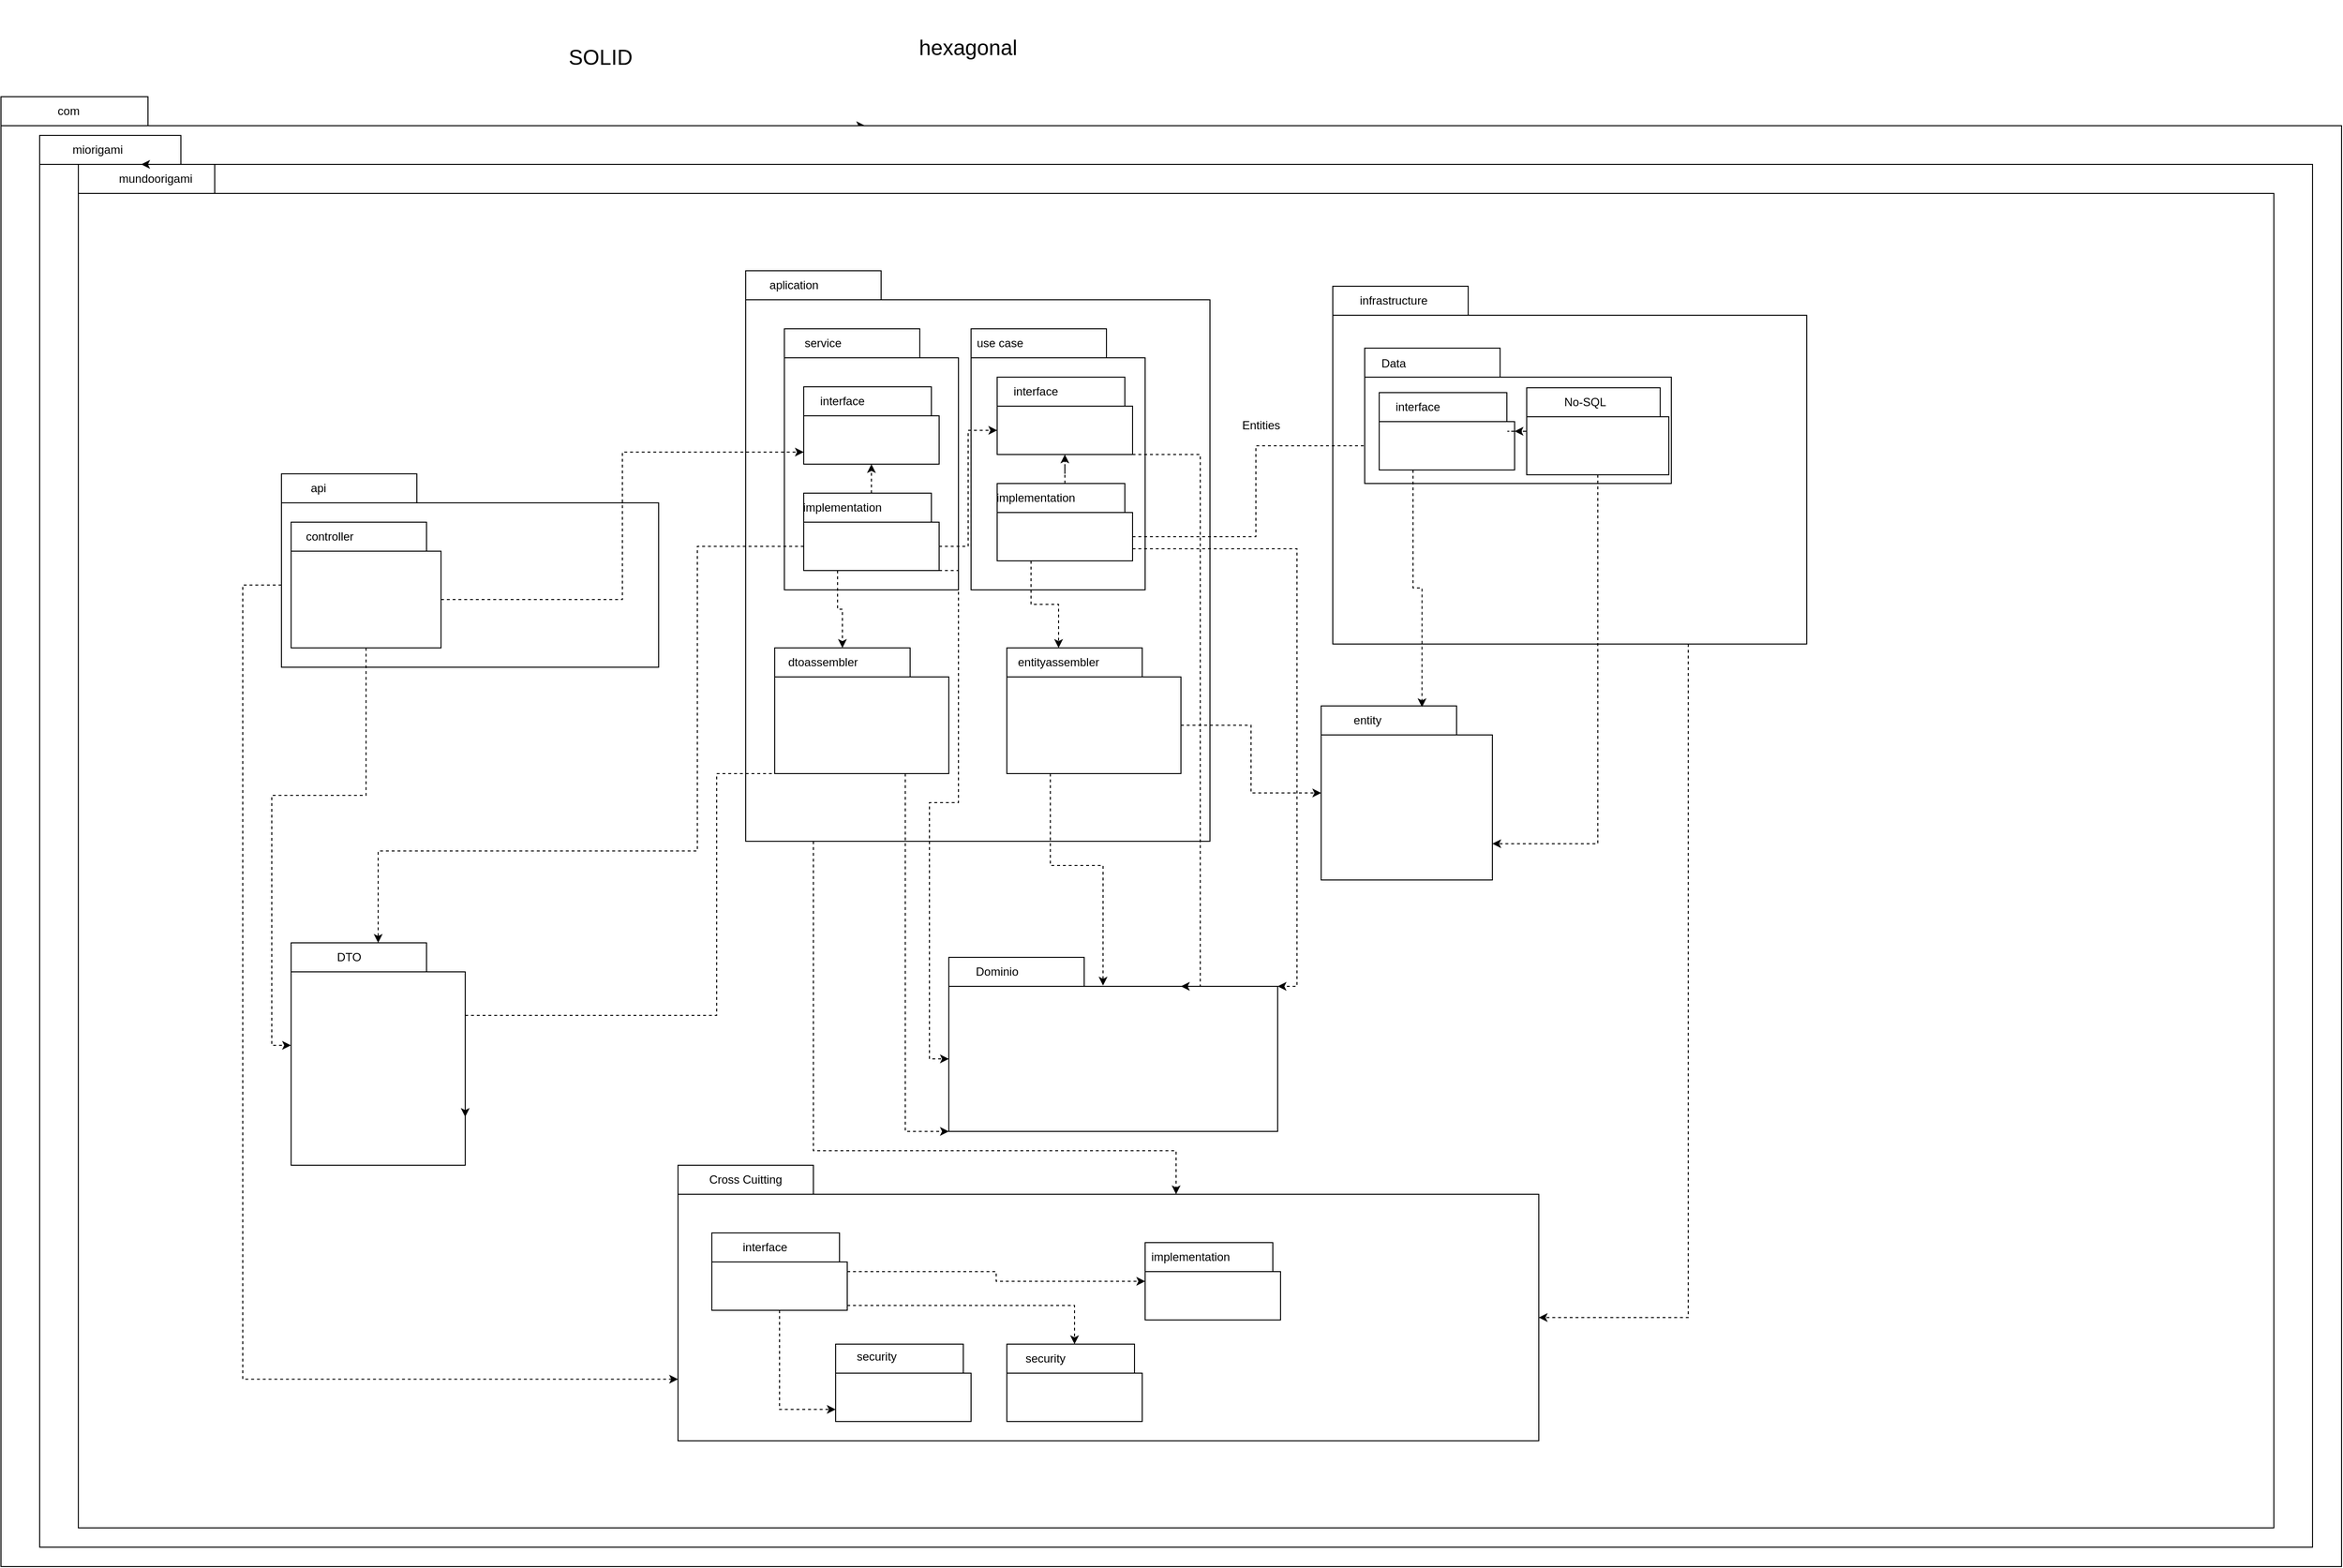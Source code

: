 <mxfile version="20.4.0" type="github" pages="2">
  <diagram id="njSuFOlGxyn5PJmG5m-q" name="diagrama de paquetes Back end">
    <mxGraphModel dx="4488" dy="2823" grid="1" gridSize="10" guides="1" tooltips="1" connect="1" arrows="1" fold="1" page="1" pageScale="1" pageWidth="827" pageHeight="1169" math="0" shadow="0">
      <root>
        <mxCell id="0" />
        <mxCell id="1" parent="0" />
        <mxCell id="4pJF7ue7lpUlPbhgmUZr-3" style="edgeStyle=orthogonalEdgeStyle;rounded=0;orthogonalLoop=1;jettySize=auto;html=1;dashed=1;" parent="1" edge="1">
          <mxGeometry relative="1" as="geometry">
            <mxPoint x="-226.5" y="-290" as="sourcePoint" />
            <mxPoint x="-146.5" y="-290" as="targetPoint" />
          </mxGeometry>
        </mxCell>
        <mxCell id="4pJF7ue7lpUlPbhgmUZr-6" value="Text" style="text;html=1;strokeColor=none;fillColor=none;align=center;verticalAlign=middle;whiteSpace=wrap;rounded=0;" parent="1" vertex="1">
          <mxGeometry x="160" y="120" width="60" height="30" as="geometry" />
        </mxCell>
        <mxCell id="4pJF7ue7lpUlPbhgmUZr-11" value="Mundo Origami" style="text;html=1;strokeColor=none;fillColor=none;align=center;verticalAlign=middle;whiteSpace=wrap;rounded=0;" parent="1" vertex="1">
          <mxGeometry x="-430" y="10" width="60" height="30" as="geometry" />
        </mxCell>
        <mxCell id="4pJF7ue7lpUlPbhgmUZr-12" style="edgeStyle=orthogonalEdgeStyle;rounded=0;orthogonalLoop=1;jettySize=auto;html=1;dashed=1;exitX=0;exitY=0;exitDx=390;exitDy=115;exitPerimeter=0;entryX=0;entryY=0;entryDx=0;entryDy=115;entryPerimeter=0;" parent="1" edge="1">
          <mxGeometry relative="1" as="geometry">
            <mxPoint x="243.5" y="-275" as="sourcePoint" />
            <mxPoint x="303.5" y="-275" as="targetPoint" />
          </mxGeometry>
        </mxCell>
        <mxCell id="FZhuZUUJ5nNlcM6EinAX-2" value="" style="shape=folder;fontStyle=1;spacingTop=10;tabWidth=130;tabHeight=30;tabPosition=left;html=1;" parent="1" vertex="1">
          <mxGeometry x="-1040" y="-320" width="2420" height="1520" as="geometry" />
        </mxCell>
        <mxCell id="FZhuZUUJ5nNlcM6EinAX-3" value="" style="shape=folder;fontStyle=1;spacingTop=10;tabWidth=130;tabHeight=30;tabPosition=left;html=1;" parent="1" vertex="1">
          <mxGeometry x="-1000" y="-280" width="2350" height="1460" as="geometry" />
        </mxCell>
        <mxCell id="FZhuZUUJ5nNlcM6EinAX-20" value="" style="shape=folder;fontStyle=1;spacingTop=10;tabWidth=130;tabHeight=30;tabPosition=left;html=1;" parent="1" vertex="1">
          <mxGeometry x="-960" y="-250" width="2270" height="1410" as="geometry" />
        </mxCell>
        <mxCell id="FZhuZUUJ5nNlcM6EinAX-21" value="com" style="text;html=1;strokeColor=none;fillColor=none;align=center;verticalAlign=middle;whiteSpace=wrap;rounded=0;" parent="1" vertex="1">
          <mxGeometry x="-1000" y="-320" width="60" height="30" as="geometry" />
        </mxCell>
        <mxCell id="FZhuZUUJ5nNlcM6EinAX-22" value="miorigami" style="text;html=1;strokeColor=none;fillColor=none;align=center;verticalAlign=middle;whiteSpace=wrap;rounded=0;" parent="1" vertex="1">
          <mxGeometry x="-970" y="-280" width="60" height="30" as="geometry" />
        </mxCell>
        <mxCell id="FZhuZUUJ5nNlcM6EinAX-23" value="mundoorigami" style="text;html=1;strokeColor=none;fillColor=none;align=center;verticalAlign=middle;whiteSpace=wrap;rounded=0;" parent="1" vertex="1">
          <mxGeometry x="-910" y="-250" width="60" height="30" as="geometry" />
        </mxCell>
        <mxCell id="z9Zerx-GnGTbIm3gAlhE-6" style="edgeStyle=orthogonalEdgeStyle;rounded=0;orthogonalLoop=1;jettySize=auto;html=1;exitX=0;exitY=0;exitDx=0;exitDy=115;exitPerimeter=0;entryX=0;entryY=0;entryDx=0;entryDy=221.25;entryPerimeter=0;dashed=1;" edge="1" parent="1" source="FZhuZUUJ5nNlcM6EinAX-28" target="B2iAS1njUcuaEuBR_V0X-24">
          <mxGeometry relative="1" as="geometry">
            <Array as="points">
              <mxPoint x="-790" y="185" />
              <mxPoint x="-790" y="1006" />
            </Array>
          </mxGeometry>
        </mxCell>
        <mxCell id="FZhuZUUJ5nNlcM6EinAX-28" value="" style="shape=folder;fontStyle=1;spacingTop=10;tabWidth=140;tabHeight=30;tabPosition=left;html=1;" parent="1" vertex="1">
          <mxGeometry x="-750" y="70" width="390" height="200" as="geometry" />
        </mxCell>
        <mxCell id="FZhuZUUJ5nNlcM6EinAX-29" value="api&amp;nbsp;" style="text;html=1;strokeColor=none;fillColor=none;align=center;verticalAlign=middle;whiteSpace=wrap;rounded=0;" parent="1" vertex="1">
          <mxGeometry x="-740" y="70" width="60" height="30" as="geometry" />
        </mxCell>
        <mxCell id="FZhuZUUJ5nNlcM6EinAX-30" value="" style="shape=folder;fontStyle=1;spacingTop=10;tabWidth=140;tabHeight=30;tabPosition=left;html=1;" parent="1" vertex="1">
          <mxGeometry x="-270" y="-140" width="480" height="590" as="geometry" />
        </mxCell>
        <mxCell id="z9Zerx-GnGTbIm3gAlhE-9" style="edgeStyle=orthogonalEdgeStyle;rounded=0;orthogonalLoop=1;jettySize=auto;html=1;exitX=0.75;exitY=1;exitDx=0;exitDy=0;exitPerimeter=0;entryX=0;entryY=0;entryDx=890;entryDy=157.5;entryPerimeter=0;dashed=1;" edge="1" parent="1" source="FZhuZUUJ5nNlcM6EinAX-31" target="B2iAS1njUcuaEuBR_V0X-24">
          <mxGeometry relative="1" as="geometry" />
        </mxCell>
        <mxCell id="FZhuZUUJ5nNlcM6EinAX-31" value="" style="shape=folder;fontStyle=1;spacingTop=10;tabWidth=140;tabHeight=30;tabPosition=left;html=1;" parent="1" vertex="1">
          <mxGeometry x="337" y="-124" width="490" height="370" as="geometry" />
        </mxCell>
        <mxCell id="FZhuZUUJ5nNlcM6EinAX-33" value="aplication" style="text;html=1;strokeColor=none;fillColor=none;align=center;verticalAlign=middle;whiteSpace=wrap;rounded=0;" parent="1" vertex="1">
          <mxGeometry x="-250" y="-140" width="60" height="30" as="geometry" />
        </mxCell>
        <mxCell id="Q-lflpS56EtilcvzjH1G-3" style="edgeStyle=orthogonalEdgeStyle;rounded=0;orthogonalLoop=1;jettySize=auto;html=1;exitX=0.5;exitY=1;exitDx=0;exitDy=0;exitPerimeter=0;entryX=-0.001;entryY=0.461;entryDx=0;entryDy=0;entryPerimeter=0;dashed=1;" parent="1" source="B2iAS1njUcuaEuBR_V0X-3" target="B2iAS1njUcuaEuBR_V0X-8" edge="1">
          <mxGeometry relative="1" as="geometry" />
        </mxCell>
        <mxCell id="B2iAS1njUcuaEuBR_V0X-3" value="" style="shape=folder;fontStyle=1;spacingTop=10;tabWidth=140;tabHeight=30;tabPosition=left;html=1;" parent="1" vertex="1">
          <mxGeometry x="-740" y="120" width="155" height="130" as="geometry" />
        </mxCell>
        <mxCell id="B2iAS1njUcuaEuBR_V0X-8" value="" style="shape=folder;fontStyle=1;spacingTop=10;tabWidth=140;tabHeight=30;tabPosition=left;html=1;" parent="1" vertex="1">
          <mxGeometry x="-740" y="555" width="180" height="230" as="geometry" />
        </mxCell>
        <mxCell id="B2iAS1njUcuaEuBR_V0X-9" value="DTO" style="text;html=1;strokeColor=none;fillColor=none;align=center;verticalAlign=middle;whiteSpace=wrap;rounded=0;" parent="1" vertex="1">
          <mxGeometry x="-710" y="555" width="60" height="30" as="geometry" />
        </mxCell>
        <mxCell id="B2iAS1njUcuaEuBR_V0X-10" value="" style="shape=folder;fontStyle=1;spacingTop=10;tabWidth=140;tabHeight=30;tabPosition=left;html=1;" parent="1" vertex="1">
          <mxGeometry x="-60" y="570" width="340" height="180" as="geometry" />
        </mxCell>
        <mxCell id="B2iAS1njUcuaEuBR_V0X-11" value="Dominio" style="text;html=1;strokeColor=none;fillColor=none;align=center;verticalAlign=middle;whiteSpace=wrap;rounded=0;" parent="1" vertex="1">
          <mxGeometry x="-40" y="570" width="60" height="30" as="geometry" />
        </mxCell>
        <mxCell id="B2iAS1njUcuaEuBR_V0X-14" value="infrastructure" style="text;html=1;strokeColor=none;fillColor=none;align=center;verticalAlign=middle;whiteSpace=wrap;rounded=0;" parent="1" vertex="1">
          <mxGeometry x="370" y="-124" width="60" height="30" as="geometry" />
        </mxCell>
        <mxCell id="B2iAS1njUcuaEuBR_V0X-17" value="" style="shape=folder;fontStyle=1;spacingTop=10;tabWidth=140;tabHeight=30;tabPosition=left;html=1;" parent="1" vertex="1">
          <mxGeometry x="-230" y="-80" width="180" height="270" as="geometry" />
        </mxCell>
        <mxCell id="B2iAS1njUcuaEuBR_V0X-18" value="" style="shape=folder;fontStyle=1;spacingTop=10;tabWidth=140;tabHeight=30;tabPosition=left;html=1;" parent="1" vertex="1">
          <mxGeometry x="-210" y="-20" width="140" height="80" as="geometry" />
        </mxCell>
        <mxCell id="Q-lflpS56EtilcvzjH1G-7" style="edgeStyle=orthogonalEdgeStyle;rounded=0;orthogonalLoop=1;jettySize=auto;html=1;exitX=0;exitY=0;exitDx=0;exitDy=55;exitPerimeter=0;dashed=1;" parent="1" source="B2iAS1njUcuaEuBR_V0X-19" target="B2iAS1njUcuaEuBR_V0X-8" edge="1">
          <mxGeometry relative="1" as="geometry">
            <Array as="points">
              <mxPoint x="-320" y="145" />
              <mxPoint x="-320" y="460" />
              <mxPoint x="-650" y="460" />
            </Array>
          </mxGeometry>
        </mxCell>
        <mxCell id="Q-lflpS56EtilcvzjH1G-11" style="edgeStyle=orthogonalEdgeStyle;rounded=0;orthogonalLoop=1;jettySize=auto;html=1;exitX=0.25;exitY=1;exitDx=0;exitDy=0;exitPerimeter=0;entryX=0.75;entryY=0;entryDx=0;entryDy=0;dashed=1;" parent="1" source="B2iAS1njUcuaEuBR_V0X-19" target="B2iAS1njUcuaEuBR_V0X-58" edge="1">
          <mxGeometry relative="1" as="geometry" />
        </mxCell>
        <mxCell id="Q-lflpS56EtilcvzjH1G-21" style="edgeStyle=orthogonalEdgeStyle;rounded=0;orthogonalLoop=1;jettySize=auto;html=1;exitX=0;exitY=0;exitDx=140;exitDy=80;exitPerimeter=0;entryX=0;entryY=0;entryDx=0;entryDy=105;entryPerimeter=0;dashed=1;" parent="1" source="B2iAS1njUcuaEuBR_V0X-19" target="B2iAS1njUcuaEuBR_V0X-10" edge="1">
          <mxGeometry relative="1" as="geometry">
            <Array as="points">
              <mxPoint x="-50" y="170" />
              <mxPoint x="-50" y="410" />
              <mxPoint x="-80" y="410" />
              <mxPoint x="-80" y="675" />
            </Array>
          </mxGeometry>
        </mxCell>
        <mxCell id="B2iAS1njUcuaEuBR_V0X-19" value="" style="shape=folder;fontStyle=1;spacingTop=10;tabWidth=140;tabHeight=30;tabPosition=left;html=1;" parent="1" vertex="1">
          <mxGeometry x="-210" y="90" width="140" height="80" as="geometry" />
        </mxCell>
        <mxCell id="B2iAS1njUcuaEuBR_V0X-20" value="interface" style="text;html=1;strokeColor=none;fillColor=none;align=center;verticalAlign=middle;whiteSpace=wrap;rounded=0;" parent="1" vertex="1">
          <mxGeometry x="-200" y="-20" width="60" height="30" as="geometry" />
        </mxCell>
        <mxCell id="B2iAS1njUcuaEuBR_V0X-21" value="service" style="text;html=1;strokeColor=none;fillColor=none;align=center;verticalAlign=middle;whiteSpace=wrap;rounded=0;" parent="1" vertex="1">
          <mxGeometry x="-220" y="-80" width="60" height="30" as="geometry" />
        </mxCell>
        <mxCell id="Q-lflpS56EtilcvzjH1G-18" style="edgeStyle=orthogonalEdgeStyle;rounded=0;orthogonalLoop=1;jettySize=auto;html=1;exitX=1;exitY=0;exitDx=0;exitDy=0;entryX=0.5;entryY=1;entryDx=0;entryDy=0;entryPerimeter=0;dashed=1;" parent="1" source="B2iAS1njUcuaEuBR_V0X-22" target="B2iAS1njUcuaEuBR_V0X-18" edge="1">
          <mxGeometry relative="1" as="geometry" />
        </mxCell>
        <mxCell id="B2iAS1njUcuaEuBR_V0X-22" value="implementation" style="text;html=1;strokeColor=none;fillColor=none;align=center;verticalAlign=middle;whiteSpace=wrap;rounded=0;" parent="1" vertex="1">
          <mxGeometry x="-200" y="90" width="60" height="30" as="geometry" />
        </mxCell>
        <mxCell id="B2iAS1njUcuaEuBR_V0X-23" value="controller&lt;span style=&quot;color: rgba(0, 0, 0, 0); font-family: monospace; font-size: 0px; text-align: start;&quot;&gt;%3CmxGraphModel%3E%3Croot%3E%3CmxCell%20id%3D%220%22%2F%3E%3CmxCell%20id%3D%221%22%20parent%3D%220%22%2F%3E%3CmxCell%20id%3D%222%22%20value%3D%22interface%22%20style%3D%22text%3Bhtml%3D1%3BstrokeColor%3Dnone%3BfillColor%3Dnone%3Balign%3Dcenter%3BverticalAlign%3Dmiddle%3BwhiteSpace%3Dwrap%3Brounded%3D0%3B%22%20vertex%3D%221%22%20parent%3D%221%22%3E%3CmxGeometry%20x%3D%22-190%22%20y%3D%22-20%22%20width%3D%2260%22%20height%3D%2230%22%20as%3D%22geometry%22%2F%3E%3C%2FmxCell%3E%3C%2Froot%3E%3C%2FmxGraphModel%3E&lt;/span&gt;" style="text;html=1;strokeColor=none;fillColor=none;align=center;verticalAlign=middle;whiteSpace=wrap;rounded=0;" parent="1" vertex="1">
          <mxGeometry x="-730" y="120" width="60" height="30" as="geometry" />
        </mxCell>
        <mxCell id="B2iAS1njUcuaEuBR_V0X-24" value="" style="shape=folder;fontStyle=1;spacingTop=10;tabWidth=140;tabHeight=30;tabPosition=left;html=1;" parent="1" vertex="1">
          <mxGeometry x="-340" y="785" width="890" height="285" as="geometry" />
        </mxCell>
        <mxCell id="B2iAS1njUcuaEuBR_V0X-25" value="Cross Cuitting" style="text;html=1;strokeColor=none;fillColor=none;align=center;verticalAlign=middle;whiteSpace=wrap;rounded=0;" parent="1" vertex="1">
          <mxGeometry x="-310" y="785" width="80" height="30" as="geometry" />
        </mxCell>
        <mxCell id="B2iAS1njUcuaEuBR_V0X-26" style="edgeStyle=orthogonalEdgeStyle;rounded=0;orthogonalLoop=1;jettySize=auto;html=1;exitX=0.5;exitY=0;exitDx=0;exitDy=0;entryX=0.25;entryY=0;entryDx=0;entryDy=0;" parent="1" source="FZhuZUUJ5nNlcM6EinAX-23" target="FZhuZUUJ5nNlcM6EinAX-23" edge="1">
          <mxGeometry relative="1" as="geometry" />
        </mxCell>
        <mxCell id="B2iAS1njUcuaEuBR_V0X-27" value="" style="shape=folder;fontStyle=1;spacingTop=10;tabWidth=140;tabHeight=30;tabPosition=left;html=1;" parent="1" vertex="1">
          <mxGeometry x="325" y="310" width="177" height="180" as="geometry" />
        </mxCell>
        <mxCell id="B2iAS1njUcuaEuBR_V0X-28" value="entity" style="text;html=1;strokeColor=none;fillColor=none;align=center;verticalAlign=middle;whiteSpace=wrap;rounded=0;" parent="1" vertex="1">
          <mxGeometry x="343" y="310" width="60" height="30" as="geometry" />
        </mxCell>
        <mxCell id="B2iAS1njUcuaEuBR_V0X-34" value="" style="shape=folder;fontStyle=1;spacingTop=10;tabWidth=140;tabHeight=30;tabPosition=left;html=1;" parent="1" vertex="1">
          <mxGeometry x="-37" y="-80" width="180" height="270" as="geometry" />
        </mxCell>
        <mxCell id="B2iAS1njUcuaEuBR_V0X-35" value="use case" style="text;html=1;strokeColor=none;fillColor=none;align=center;verticalAlign=middle;whiteSpace=wrap;rounded=0;" parent="1" vertex="1">
          <mxGeometry x="-37" y="-80" width="60" height="30" as="geometry" />
        </mxCell>
        <mxCell id="Q-lflpS56EtilcvzjH1G-20" style="edgeStyle=orthogonalEdgeStyle;rounded=0;orthogonalLoop=1;jettySize=auto;html=1;exitX=0;exitY=0;exitDx=140;exitDy=80;exitPerimeter=0;entryX=0;entryY=0;entryDx=240;entryDy=30;entryPerimeter=0;dashed=1;" parent="1" source="B2iAS1njUcuaEuBR_V0X-36" target="B2iAS1njUcuaEuBR_V0X-10" edge="1">
          <mxGeometry relative="1" as="geometry">
            <Array as="points">
              <mxPoint x="200" y="50" />
              <mxPoint x="200" y="600" />
            </Array>
          </mxGeometry>
        </mxCell>
        <mxCell id="B2iAS1njUcuaEuBR_V0X-36" value="" style="shape=folder;fontStyle=1;spacingTop=10;tabWidth=140;tabHeight=30;tabPosition=left;html=1;" parent="1" vertex="1">
          <mxGeometry x="-10" y="-30" width="140" height="80" as="geometry" />
        </mxCell>
        <mxCell id="Q-lflpS56EtilcvzjH1G-12" style="edgeStyle=orthogonalEdgeStyle;rounded=0;orthogonalLoop=1;jettySize=auto;html=1;exitX=0;exitY=0;exitDx=140;exitDy=55;exitPerimeter=0;entryX=0;entryY=0;entryDx=0;entryDy=55;entryPerimeter=0;dashed=1;" parent="1" source="B2iAS1njUcuaEuBR_V0X-37" target="B2iAS1njUcuaEuBR_V0X-45" edge="1">
          <mxGeometry relative="1" as="geometry" />
        </mxCell>
        <mxCell id="Q-lflpS56EtilcvzjH1G-14" style="edgeStyle=orthogonalEdgeStyle;rounded=0;orthogonalLoop=1;jettySize=auto;html=1;exitX=0.25;exitY=1;exitDx=0;exitDy=0;exitPerimeter=0;dashed=1;entryX=0.5;entryY=0;entryDx=0;entryDy=0;" parent="1" source="B2iAS1njUcuaEuBR_V0X-37" target="B2iAS1njUcuaEuBR_V0X-59" edge="1">
          <mxGeometry relative="1" as="geometry" />
        </mxCell>
        <mxCell id="Q-lflpS56EtilcvzjH1G-17" style="edgeStyle=orthogonalEdgeStyle;rounded=0;orthogonalLoop=1;jettySize=auto;html=1;exitX=0;exitY=0;exitDx=70;exitDy=0;exitPerimeter=0;dashed=1;" parent="1" source="B2iAS1njUcuaEuBR_V0X-37" target="B2iAS1njUcuaEuBR_V0X-36" edge="1">
          <mxGeometry relative="1" as="geometry" />
        </mxCell>
        <mxCell id="Q-lflpS56EtilcvzjH1G-22" style="edgeStyle=orthogonalEdgeStyle;rounded=0;orthogonalLoop=1;jettySize=auto;html=1;exitX=0;exitY=0;exitDx=140;exitDy=67.5;exitPerimeter=0;entryX=0;entryY=0;entryDx=340;entryDy=30;entryPerimeter=0;dashed=1;" parent="1" source="B2iAS1njUcuaEuBR_V0X-37" target="B2iAS1njUcuaEuBR_V0X-10" edge="1">
          <mxGeometry relative="1" as="geometry" />
        </mxCell>
        <mxCell id="B2iAS1njUcuaEuBR_V0X-37" value="" style="shape=folder;fontStyle=1;spacingTop=10;tabWidth=140;tabHeight=30;tabPosition=left;html=1;" parent="1" vertex="1">
          <mxGeometry x="-10" y="80" width="140" height="80" as="geometry" />
        </mxCell>
        <mxCell id="B2iAS1njUcuaEuBR_V0X-38" value="interface" style="text;html=1;strokeColor=none;fillColor=none;align=center;verticalAlign=middle;whiteSpace=wrap;rounded=0;" parent="1" vertex="1">
          <mxGeometry y="-30" width="60" height="30" as="geometry" />
        </mxCell>
        <mxCell id="B2iAS1njUcuaEuBR_V0X-39" value="implementation" style="text;html=1;strokeColor=none;fillColor=none;align=center;verticalAlign=middle;whiteSpace=wrap;rounded=0;" parent="1" vertex="1">
          <mxGeometry y="80" width="60" height="30" as="geometry" />
        </mxCell>
        <mxCell id="B2iAS1njUcuaEuBR_V0X-44" value="" style="shape=folder;fontStyle=1;spacingTop=10;tabWidth=140;tabHeight=30;tabPosition=left;html=1;" parent="1" vertex="1">
          <mxGeometry x="370" y="-60" width="317" height="140" as="geometry" />
        </mxCell>
        <mxCell id="Q-lflpS56EtilcvzjH1G-24" style="edgeStyle=orthogonalEdgeStyle;rounded=0;orthogonalLoop=1;jettySize=auto;html=1;exitX=0.25;exitY=1;exitDx=0;exitDy=0;exitPerimeter=0;entryX=0.589;entryY=0.007;entryDx=0;entryDy=0;entryPerimeter=0;dashed=1;" parent="1" source="B2iAS1njUcuaEuBR_V0X-45" target="B2iAS1njUcuaEuBR_V0X-27" edge="1">
          <mxGeometry relative="1" as="geometry" />
        </mxCell>
        <mxCell id="B2iAS1njUcuaEuBR_V0X-45" value="" style="shape=folder;fontStyle=1;spacingTop=10;tabWidth=140;tabHeight=30;tabPosition=left;html=1;" parent="1" vertex="1">
          <mxGeometry x="385" y="-14" width="140" height="80" as="geometry" />
        </mxCell>
        <mxCell id="B2iAS1njUcuaEuBR_V0X-46" value="interface" style="text;html=1;strokeColor=none;fillColor=none;align=center;verticalAlign=middle;whiteSpace=wrap;rounded=0;" parent="1" vertex="1">
          <mxGeometry x="395" y="-14" width="60" height="30" as="geometry" />
        </mxCell>
        <mxCell id="Q-lflpS56EtilcvzjH1G-16" style="edgeStyle=orthogonalEdgeStyle;rounded=0;orthogonalLoop=1;jettySize=auto;html=1;exitX=0;exitY=0;exitDx=0;exitDy=45;exitPerimeter=0;dashed=1;" parent="1" source="B2iAS1njUcuaEuBR_V0X-47" target="B2iAS1njUcuaEuBR_V0X-45" edge="1">
          <mxGeometry relative="1" as="geometry" />
        </mxCell>
        <mxCell id="Q-lflpS56EtilcvzjH1G-27" style="edgeStyle=orthogonalEdgeStyle;rounded=0;orthogonalLoop=1;jettySize=auto;html=1;exitX=0.5;exitY=1;exitDx=0;exitDy=0;exitPerimeter=0;entryX=0;entryY=0;entryDx=177;entryDy=142.5;entryPerimeter=0;dashed=1;" parent="1" source="B2iAS1njUcuaEuBR_V0X-47" target="B2iAS1njUcuaEuBR_V0X-27" edge="1">
          <mxGeometry relative="1" as="geometry" />
        </mxCell>
        <mxCell id="B2iAS1njUcuaEuBR_V0X-47" value="" style="shape=folder;fontStyle=1;spacingTop=10;tabWidth=140;tabHeight=30;tabPosition=left;html=1;" parent="1" vertex="1">
          <mxGeometry x="537.5" y="-19" width="147" height="90" as="geometry" />
        </mxCell>
        <mxCell id="B2iAS1njUcuaEuBR_V0X-48" value="No-SQL" style="text;html=1;strokeColor=none;fillColor=none;align=center;verticalAlign=middle;whiteSpace=wrap;rounded=0;" parent="1" vertex="1">
          <mxGeometry x="567.5" y="-19" width="60" height="30" as="geometry" />
        </mxCell>
        <mxCell id="B2iAS1njUcuaEuBR_V0X-49" value="Data" style="text;html=1;strokeColor=none;fillColor=none;align=center;verticalAlign=middle;whiteSpace=wrap;rounded=0;" parent="1" vertex="1">
          <mxGeometry x="370" y="-59" width="60" height="30" as="geometry" />
        </mxCell>
        <mxCell id="B2iAS1njUcuaEuBR_V0X-50" value="" style="shape=folder;fontStyle=1;spacingTop=10;tabWidth=140;tabHeight=30;tabPosition=left;html=1;" parent="1" vertex="1">
          <mxGeometry x="-177" y="970" width="140" height="80" as="geometry" />
        </mxCell>
        <mxCell id="B2iAS1njUcuaEuBR_V0X-51" value="security" style="text;html=1;strokeColor=none;fillColor=none;align=center;verticalAlign=middle;whiteSpace=wrap;rounded=0;" parent="1" vertex="1">
          <mxGeometry x="-167" y="970" width="65" height="25" as="geometry" />
        </mxCell>
        <mxCell id="B2iAS1njUcuaEuBR_V0X-52" value="" style="shape=folder;fontStyle=1;spacingTop=10;tabWidth=140;tabHeight=30;tabPosition=left;html=1;" parent="1" vertex="1">
          <mxGeometry x="143" y="865" width="140" height="80" as="geometry" />
        </mxCell>
        <mxCell id="B2iAS1njUcuaEuBR_V0X-53" value="implementation" style="text;html=1;strokeColor=none;fillColor=none;align=center;verticalAlign=middle;whiteSpace=wrap;rounded=0;" parent="1" vertex="1">
          <mxGeometry x="160" y="865" width="60" height="30" as="geometry" />
        </mxCell>
        <mxCell id="z9Zerx-GnGTbIm3gAlhE-3" style="edgeStyle=orthogonalEdgeStyle;rounded=0;orthogonalLoop=1;jettySize=auto;html=1;dashed=1;" edge="1" parent="1" source="B2iAS1njUcuaEuBR_V0X-54" target="B2iAS1njUcuaEuBR_V0X-52">
          <mxGeometry relative="1" as="geometry" />
        </mxCell>
        <mxCell id="z9Zerx-GnGTbIm3gAlhE-4" style="edgeStyle=orthogonalEdgeStyle;rounded=0;orthogonalLoop=1;jettySize=auto;html=1;entryX=0;entryY=0;entryDx=0;entryDy=67.5;entryPerimeter=0;dashed=1;" edge="1" parent="1" source="B2iAS1njUcuaEuBR_V0X-54" target="B2iAS1njUcuaEuBR_V0X-50">
          <mxGeometry relative="1" as="geometry" />
        </mxCell>
        <mxCell id="z9Zerx-GnGTbIm3gAlhE-5" style="edgeStyle=orthogonalEdgeStyle;rounded=0;orthogonalLoop=1;jettySize=auto;html=1;dashed=1;" edge="1" parent="1" source="B2iAS1njUcuaEuBR_V0X-54" target="z9Zerx-GnGTbIm3gAlhE-1">
          <mxGeometry relative="1" as="geometry">
            <Array as="points">
              <mxPoint x="70" y="930" />
            </Array>
          </mxGeometry>
        </mxCell>
        <mxCell id="B2iAS1njUcuaEuBR_V0X-54" value="" style="shape=folder;fontStyle=1;spacingTop=10;tabWidth=140;tabHeight=30;tabPosition=left;html=1;" parent="1" vertex="1">
          <mxGeometry x="-305" y="855" width="140" height="80" as="geometry" />
        </mxCell>
        <mxCell id="B2iAS1njUcuaEuBR_V0X-55" value="interface" style="text;html=1;strokeColor=none;fillColor=none;align=center;verticalAlign=middle;whiteSpace=wrap;rounded=0;" parent="1" vertex="1">
          <mxGeometry x="-280" y="855" width="60" height="30" as="geometry" />
        </mxCell>
        <mxCell id="Q-lflpS56EtilcvzjH1G-8" style="edgeStyle=orthogonalEdgeStyle;rounded=0;orthogonalLoop=1;jettySize=auto;html=1;exitX=0.25;exitY=1;exitDx=0;exitDy=0;exitPerimeter=0;entryX=0;entryY=0;entryDx=180;entryDy=180;entryPerimeter=0;dashed=1;" parent="1" source="B2iAS1njUcuaEuBR_V0X-56" target="B2iAS1njUcuaEuBR_V0X-8" edge="1">
          <mxGeometry relative="1" as="geometry">
            <Array as="points">
              <mxPoint x="-300" y="380" />
              <mxPoint x="-300" y="630" />
              <mxPoint x="-560" y="630" />
            </Array>
          </mxGeometry>
        </mxCell>
        <mxCell id="Q-lflpS56EtilcvzjH1G-9" style="edgeStyle=orthogonalEdgeStyle;rounded=0;orthogonalLoop=1;jettySize=auto;html=1;entryX=0;entryY=0;entryDx=515;entryDy=30;entryPerimeter=0;dashed=1;" parent="1" source="FZhuZUUJ5nNlcM6EinAX-30" target="B2iAS1njUcuaEuBR_V0X-24" edge="1">
          <mxGeometry relative="1" as="geometry">
            <Array as="points">
              <mxPoint x="-200" y="770" />
              <mxPoint x="175" y="770" />
            </Array>
          </mxGeometry>
        </mxCell>
        <mxCell id="Q-lflpS56EtilcvzjH1G-10" style="edgeStyle=orthogonalEdgeStyle;rounded=0;orthogonalLoop=1;jettySize=auto;html=1;exitX=0.75;exitY=1;exitDx=0;exitDy=0;exitPerimeter=0;entryX=0;entryY=0;entryDx=0;entryDy=180;dashed=1;entryPerimeter=0;" parent="1" source="B2iAS1njUcuaEuBR_V0X-56" target="B2iAS1njUcuaEuBR_V0X-10" edge="1">
          <mxGeometry relative="1" as="geometry">
            <Array as="points">
              <mxPoint x="-105" y="750" />
            </Array>
          </mxGeometry>
        </mxCell>
        <mxCell id="B2iAS1njUcuaEuBR_V0X-56" value="" style="shape=folder;fontStyle=1;spacingTop=10;tabWidth=140;tabHeight=30;tabPosition=left;html=1;" parent="1" vertex="1">
          <mxGeometry x="-240" y="250" width="180" height="130" as="geometry" />
        </mxCell>
        <mxCell id="Q-lflpS56EtilcvzjH1G-15" style="edgeStyle=orthogonalEdgeStyle;rounded=0;orthogonalLoop=1;jettySize=auto;html=1;exitX=0;exitY=0;exitDx=180;exitDy=80;exitPerimeter=0;dashed=1;" parent="1" source="B2iAS1njUcuaEuBR_V0X-57" target="B2iAS1njUcuaEuBR_V0X-27" edge="1">
          <mxGeometry relative="1" as="geometry" />
        </mxCell>
        <mxCell id="Q-lflpS56EtilcvzjH1G-23" style="edgeStyle=orthogonalEdgeStyle;rounded=0;orthogonalLoop=1;jettySize=auto;html=1;exitX=0.25;exitY=1;exitDx=0;exitDy=0;exitPerimeter=0;entryX=0.469;entryY=0.162;entryDx=0;entryDy=0;entryPerimeter=0;dashed=1;" parent="1" source="B2iAS1njUcuaEuBR_V0X-57" target="B2iAS1njUcuaEuBR_V0X-10" edge="1">
          <mxGeometry relative="1" as="geometry" />
        </mxCell>
        <mxCell id="B2iAS1njUcuaEuBR_V0X-57" value="" style="shape=folder;fontStyle=1;spacingTop=10;tabWidth=140;tabHeight=30;tabPosition=left;html=1;" parent="1" vertex="1">
          <mxGeometry y="250" width="180" height="130" as="geometry" />
        </mxCell>
        <mxCell id="B2iAS1njUcuaEuBR_V0X-58" value="dtoassembler" style="text;html=1;strokeColor=none;fillColor=none;align=center;verticalAlign=middle;whiteSpace=wrap;rounded=0;" parent="1" vertex="1">
          <mxGeometry x="-230" y="250" width="80" height="30" as="geometry" />
        </mxCell>
        <mxCell id="B2iAS1njUcuaEuBR_V0X-59" value="entityassembler" style="text;html=1;strokeColor=none;fillColor=none;align=center;verticalAlign=middle;whiteSpace=wrap;rounded=0;" parent="1" vertex="1">
          <mxGeometry x="10" y="250" width="87" height="30" as="geometry" />
        </mxCell>
        <mxCell id="Q-lflpS56EtilcvzjH1G-2" style="edgeStyle=orthogonalEdgeStyle;rounded=0;orthogonalLoop=1;jettySize=auto;html=1;exitX=0;exitY=0;exitDx=155;exitDy=80;exitPerimeter=0;entryX=0;entryY=0;entryDx=0;entryDy=67.5;entryPerimeter=0;dashed=1;" parent="1" source="B2iAS1njUcuaEuBR_V0X-3" target="B2iAS1njUcuaEuBR_V0X-18" edge="1">
          <mxGeometry relative="1" as="geometry" />
        </mxCell>
        <mxCell id="Q-lflpS56EtilcvzjH1G-6" style="edgeStyle=orthogonalEdgeStyle;rounded=0;orthogonalLoop=1;jettySize=auto;html=1;exitX=0;exitY=0;exitDx=140;exitDy=55;exitPerimeter=0;entryX=0;entryY=0;entryDx=0;entryDy=55;entryPerimeter=0;dashed=1;" parent="1" source="B2iAS1njUcuaEuBR_V0X-19" target="B2iAS1njUcuaEuBR_V0X-36" edge="1">
          <mxGeometry relative="1" as="geometry" />
        </mxCell>
        <mxCell id="Q-lflpS56EtilcvzjH1G-13" value="Entities" style="text;html=1;strokeColor=none;fillColor=none;align=center;verticalAlign=middle;whiteSpace=wrap;rounded=0;" parent="1" vertex="1">
          <mxGeometry x="233" y="5" width="60" height="30" as="geometry" />
        </mxCell>
        <mxCell id="apABDPOrwCA1YmH_4dTa-1" value="&lt;font style=&quot;font-size: 22px;&quot;&gt;SOLID&lt;/font&gt;" style="text;html=1;strokeColor=none;fillColor=none;align=center;verticalAlign=middle;whiteSpace=wrap;rounded=0;" parent="1" vertex="1">
          <mxGeometry x="-530" y="-410" width="220" height="100" as="geometry" />
        </mxCell>
        <mxCell id="apABDPOrwCA1YmH_4dTa-2" value="&lt;font style=&quot;font-size: 22px;&quot;&gt;hexagonal&lt;/font&gt;" style="text;html=1;strokeColor=none;fillColor=none;align=center;verticalAlign=middle;whiteSpace=wrap;rounded=0;" parent="1" vertex="1">
          <mxGeometry x="-150" y="-420" width="220" height="100" as="geometry" />
        </mxCell>
        <mxCell id="z9Zerx-GnGTbIm3gAlhE-1" value="" style="shape=folder;fontStyle=1;spacingTop=10;tabWidth=140;tabHeight=30;tabPosition=left;html=1;" vertex="1" parent="1">
          <mxGeometry y="970" width="140" height="80" as="geometry" />
        </mxCell>
        <mxCell id="z9Zerx-GnGTbIm3gAlhE-2" value="security" style="text;html=1;strokeColor=none;fillColor=none;align=center;verticalAlign=middle;whiteSpace=wrap;rounded=0;" vertex="1" parent="1">
          <mxGeometry x="10" y="970" width="60" height="30" as="geometry" />
        </mxCell>
      </root>
    </mxGraphModel>
  </diagram>
  <diagram id="0iafCUrRMLdDsTdESkp2" name="Página-2">
    <mxGraphModel dx="2811" dy="1158" grid="1" gridSize="10" guides="1" tooltips="1" connect="1" arrows="1" fold="1" page="1" pageScale="1" pageWidth="827" pageHeight="1169" math="0" shadow="0">
      <root>
        <mxCell id="0" />
        <mxCell id="1" parent="0" />
        <mxCell id="dUCmMsZ1Xh3FnuEXSapk-1" value="Front-End" style="shape=module;align=left;spacingLeft=20;align=center;verticalAlign=top;jettyWidth=218;jettyHeight=48;" parent="1" vertex="1">
          <mxGeometry x="-730" y="1100" width="1513" height="400" as="geometry" />
        </mxCell>
        <mxCell id="dUCmMsZ1Xh3FnuEXSapk-2" value="Autenticación" style="shape=module;align=left;spacingLeft=20;align=center;verticalAlign=top;jettyWidth=67;jettyHeight=11;" parent="1" vertex="1">
          <mxGeometry x="-417" y="1160" width="440" height="200" as="geometry" />
        </mxCell>
        <mxCell id="dUCmMsZ1Xh3FnuEXSapk-3" style="edgeStyle=orthogonalEdgeStyle;rounded=0;orthogonalLoop=1;jettySize=auto;html=1;entryX=0.5;entryY=0;entryDx=0;entryDy=0;dashed=1;" parent="1" source="dUCmMsZ1Xh3FnuEXSapk-4" target="dUCmMsZ1Xh3FnuEXSapk-5" edge="1">
          <mxGeometry relative="1" as="geometry" />
        </mxCell>
        <mxCell id="dUCmMsZ1Xh3FnuEXSapk-4" value="Registrarse" style="shape=module;align=left;spacingLeft=20;align=center;verticalAlign=top;fillColor=#f5f5f5;strokeColor=#666666;fontColor=#333333;" parent="1" vertex="1">
          <mxGeometry x="-357" y="1235" width="100" height="50" as="geometry" />
        </mxCell>
        <mxCell id="dUCmMsZ1Xh3FnuEXSapk-5" value="Iniciar sesion" style="shape=module;align=left;spacingLeft=20;align=center;verticalAlign=top;fillColor=#f5f5f5;fontColor=#333333;strokeColor=#666666;" parent="1" vertex="1">
          <mxGeometry x="-177" y="1235" width="100" height="50" as="geometry" />
        </mxCell>
        <mxCell id="dUCmMsZ1Xh3FnuEXSapk-6" value="Autenticación" style="shape=module;align=left;spacingLeft=20;align=center;verticalAlign=top;jettyWidth=67;jettyHeight=11;" parent="1" vertex="1">
          <mxGeometry x="33" y="1155" width="440" height="200" as="geometry" />
        </mxCell>
        <mxCell id="dUCmMsZ1Xh3FnuEXSapk-7" style="edgeStyle=orthogonalEdgeStyle;rounded=0;orthogonalLoop=1;jettySize=auto;html=1;entryX=0.5;entryY=0;entryDx=0;entryDy=0;dashed=1;" parent="1" source="dUCmMsZ1Xh3FnuEXSapk-8" target="dUCmMsZ1Xh3FnuEXSapk-12" edge="1">
          <mxGeometry relative="1" as="geometry" />
        </mxCell>
        <mxCell id="dUCmMsZ1Xh3FnuEXSapk-8" value="Ver Tutorial" style="shape=module;align=left;spacingLeft=20;align=center;verticalAlign=top;fillColor=#f5f5f5;strokeColor=#666666;fontColor=#333333;" parent="1" vertex="1">
          <mxGeometry x="213" y="1235" width="100" height="50" as="geometry" />
        </mxCell>
        <mxCell id="dUCmMsZ1Xh3FnuEXSapk-9" style="edgeStyle=orthogonalEdgeStyle;rounded=0;orthogonalLoop=1;jettySize=auto;html=1;entryX=0.75;entryY=0;entryDx=0;entryDy=0;dashed=1;" parent="1" source="dUCmMsZ1Xh3FnuEXSapk-10" target="dUCmMsZ1Xh3FnuEXSapk-8" edge="1">
          <mxGeometry relative="1" as="geometry" />
        </mxCell>
        <mxCell id="dUCmMsZ1Xh3FnuEXSapk-10" value="Inicio" style="shape=module;align=left;spacingLeft=20;align=center;verticalAlign=top;fillColor=#f5f5f5;strokeColor=#666666;fontColor=#333333;" parent="1" vertex="1">
          <mxGeometry x="83" y="1235" width="100" height="50" as="geometry" />
        </mxCell>
        <mxCell id="dUCmMsZ1Xh3FnuEXSapk-11" style="edgeStyle=orthogonalEdgeStyle;rounded=0;orthogonalLoop=1;jettySize=auto;html=1;entryX=0.657;entryY=0.013;entryDx=0;entryDy=0;entryPerimeter=0;dashed=1;" parent="1" source="dUCmMsZ1Xh3FnuEXSapk-5" target="dUCmMsZ1Xh3FnuEXSapk-10" edge="1">
          <mxGeometry relative="1" as="geometry" />
        </mxCell>
        <mxCell id="dUCmMsZ1Xh3FnuEXSapk-12" value="Salir Tutorial" style="shape=module;align=left;spacingLeft=20;align=center;verticalAlign=top;fillColor=#f5f5f5;strokeColor=#666666;fontColor=#333333;" parent="1" vertex="1">
          <mxGeometry x="343" y="1230" width="100" height="50" as="geometry" />
        </mxCell>
      </root>
    </mxGraphModel>
  </diagram>
</mxfile>
